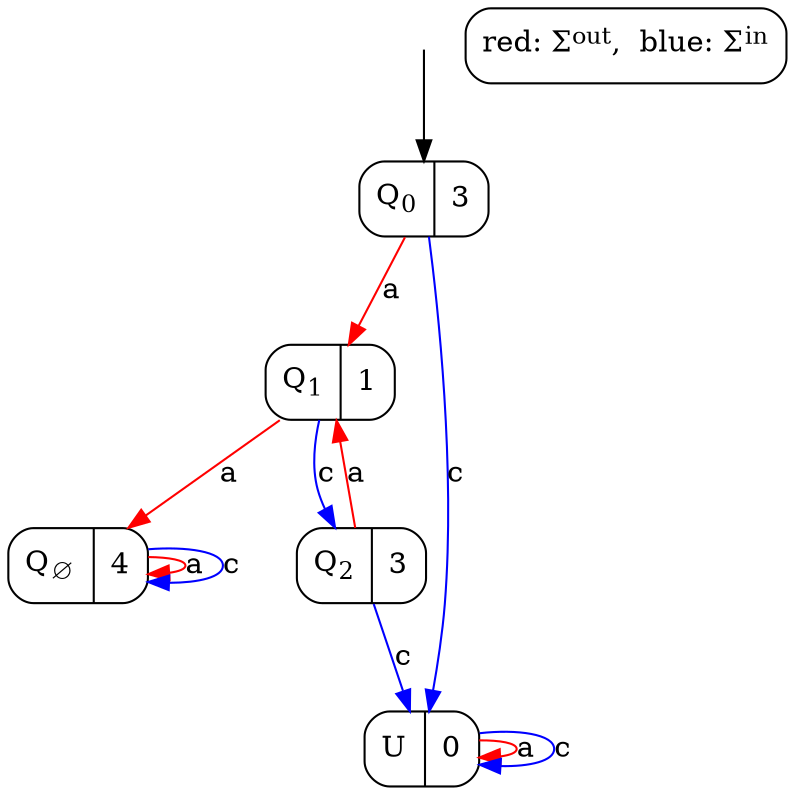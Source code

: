 /*
  -- Don't delete or change the comment section. Parsing depends on several attributes in here. --
  generator:   BSD 1.2-unreleased
  input file:  test2_MAX.owfn
  invocation:   bsd testneu_BSD_20131118_200357/test2_MAX.owfn --bound=1 --BSD --output=testneu_BSD_20131118_200357/test2_MAX_BSD.dot
  type:        BSD
  bound:             1
  #labels (total):   2
  #sending labels:   1
  #receiving labels: 1
  #nodes:            5
  computation time:  0 s
  memory consumed:   1800 KB
*/

digraph {
	node [shape=record,style=rounded];
	initialNode [shape=point,label="",style=invis,weight=100];
	initialNode -> 0;
	0 [label=<Q<SUB>0</SUB>|3>]; /*lambda=3*/
	0 -> 1 [label="a",color=red]; /*sending*/
	0 -> -1 [label="c",color=blue]; /*receiving*/
	1 [label=<Q<SUB>1</SUB>|1>]; /*lambda=1*/
	1 -> -2 [label="a",color=red]; /*sending*/
	1 -> 2 [label="c",color=blue]; /*receiving*/
	2 [label=<Q<SUB>2</SUB>|3>]; /*lambda=3*/
	2 -> 1 [label="a",color=red]; /*sending*/
	2 -> -1 [label="c",color=blue]; /*receiving*/
	-1 [label=<U|0>]; /*lambda=0*/
	-1 -> -1 [label="a",color=red];  /*sending*/
	-1 -> -1 [label="c",color=blue];  /*receiving*/
	-2 [label=<Q<SUB>&empty;</SUB>|4>]; /*lambda=4*/
	-2 -> -2 [label="a",color=red];  /*sending*/
	-2 -> -2 [label="c",color=blue];  /*receiving*/
	footnote [shape=box,label=<red: &Sigma;<SUP>out</SUP>,  blue: &Sigma;<SUP>in</SUP>>];
}
